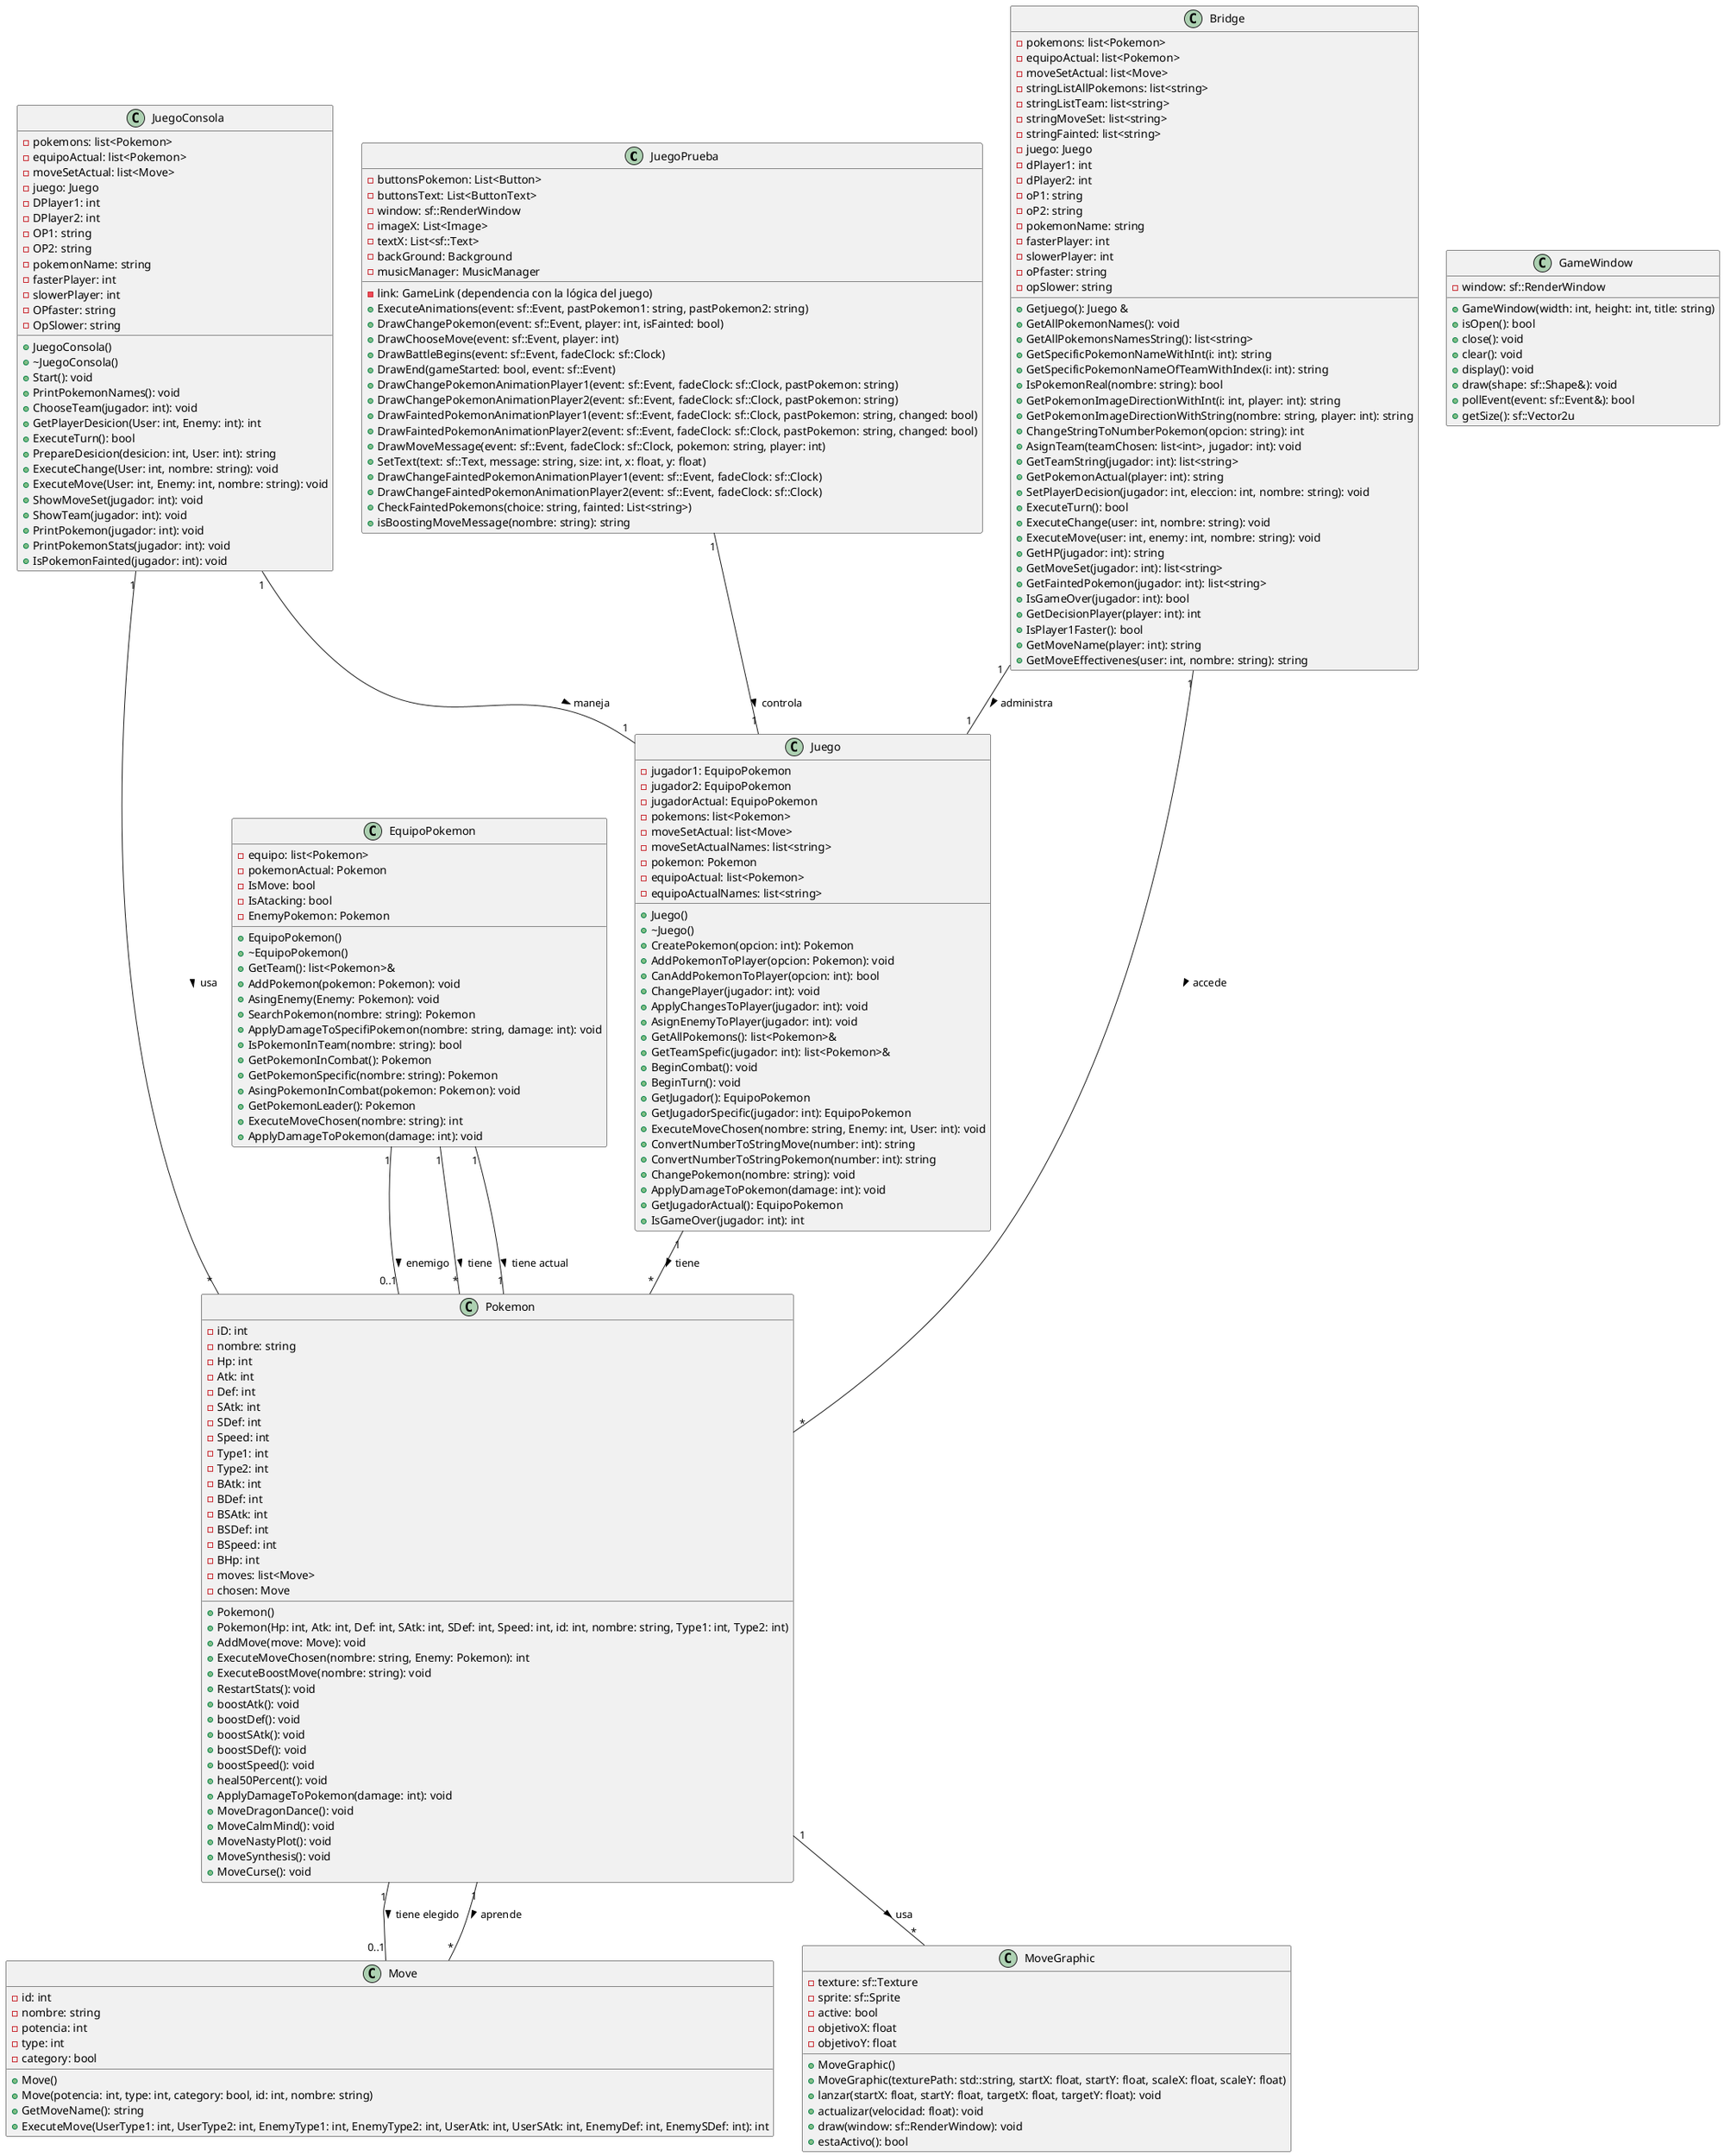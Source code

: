 @startuml diagrama

class JuegoPrueba {
 - link: GameLink (dependencia con la lógica del juego)
 - buttonsPokemon: List<Button>
 - buttonsText: List<ButtonText>
 - window: sf::RenderWindow
 - imageX: List<Image>
 - textX: List<sf::Text>
 - backGround: Background
 - musicManager: MusicManager

 + ExecuteAnimations(event: sf::Event, pastPokemon1: string, pastPokemon2: string)
 + DrawChangePokemon(event: sf::Event, player: int, isFainted: bool)
 + DrawChooseMove(event: sf::Event, player: int)
 + DrawBattleBegins(event: sf::Event, fadeClock: sf::Clock)
 + DrawEnd(gameStarted: bool, event: sf::Event)
 + DrawChangePokemonAnimationPlayer1(event: sf::Event, fadeClock: sf::Clock, pastPokemon: string)
 + DrawChangePokemonAnimationPlayer2(event: sf::Event, fadeClock: sf::Clock, pastPokemon: string)
 + DrawFaintedPokemonAnimationPlayer1(event: sf::Event, fadeClock: sf::Clock, pastPokemon: string, changed: bool)
 + DrawFaintedPokemonAnimationPlayer2(event: sf::Event, fadeClock: sf::Clock, pastPokemon: string, changed: bool)
 + DrawMoveMessage(event: sf::Event, fadeClock: sf::Clock, pokemon: string, player: int)
 + SetText(text: sf::Text, message: string, size: int, x: float, y: float)
 + DrawChangeFaintedPokemonAnimationPlayer1(event: sf::Event, fadeClock: sf::Clock)
 + DrawChangeFaintedPokemonAnimationPlayer2(event: sf::Event, fadeClock: sf::Clock)
 + CheckFaintedPokemons(choice: string, fainted: List<string>)
 + isBoostingMoveMessage(nombre: string): string
}

class Move {
 - id: int
 - nombre: string
 - potencia: int
 - type: int
 - category: bool

 + Move()
 + Move(potencia: int, type: int, category: bool, id: int, nombre: string)
 + GetMoveName(): string
 + ExecuteMove(UserType1: int, UserType2: int, EnemyType1: int, EnemyType2: int, UserAtk: int, UserSAtk: int, EnemyDef: int, EnemySDef: int): int
}

class Pokemon {
 - iD: int
 - nombre: string
 - Hp: int
 - Atk: int
 - Def: int
 - SAtk: int
 - SDef: int
 - Speed: int
 - Type1: int
 - Type2: int
 - BAtk: int
 - BDef: int
 - BSAtk: int
 - BSDef: int
 - BSpeed: int
 - BHp: int
 - moves: list<Move>
 - chosen: Move

 + Pokemon()
 + Pokemon(Hp: int, Atk: int, Def: int, SAtk: int, SDef: int, Speed: int, id: int, nombre: string, Type1: int, Type2: int)
 + AddMove(move: Move): void
 + ExecuteMoveChosen(nombre: string, Enemy: Pokemon): int
 + ExecuteBoostMove(nombre: string): void
 + RestartStats(): void
 + boostAtk(): void
 + boostDef(): void
 + boostSAtk(): void
 + boostSDef(): void
 + boostSpeed(): void
 + heal50Percent(): void
 + ApplyDamageToPokemon(damage: int): void
 + MoveDragonDance(): void
 + MoveCalmMind(): void
 + MoveNastyPlot(): void
 + MoveSynthesis(): void
 + MoveCurse(): void
}

class MoveGraphic {
 - texture: sf::Texture
 - sprite: sf::Sprite
 - active: bool
 - objetivoX: float
 - objetivoY: float

 + MoveGraphic()
 + MoveGraphic(texturePath: std::string, startX: float, startY: float, scaleX: float, scaleY: float)
 + lanzar(startX: float, startY: float, targetX: float, targetY: float): void
 + actualizar(velocidad: float): void
 + draw(window: sf::RenderWindow): void
 + estaActivo(): bool
}

class GameWindow {
 - window: sf::RenderWindow

 + GameWindow(width: int, height: int, title: string)
 + isOpen(): bool
 + close(): void
 + clear(): void
 + display(): void
 + draw(shape: sf::Shape&): void
 + pollEvent(event: sf::Event&): bool
 + getSize(): sf::Vector2u
}

class EquipoPokemon {
 - equipo: list<Pokemon>
 - pokemonActual: Pokemon
 - IsMove: bool
 - IsAtacking: bool
 - EnemyPokemon: Pokemon

 + EquipoPokemon()
 + ~EquipoPokemon()
 + GetTeam(): list<Pokemon>&
 + AddPokemon(pokemon: Pokemon): void
 + AsingEnemy(Enemy: Pokemon): void
 + SearchPokemon(nombre: string): Pokemon
 + ApplyDamageToSpecifiPokemon(nombre: string, damage: int): void
 + IsPokemonInTeam(nombre: string): bool
 + GetPokemonInCombat(): Pokemon
 + GetPokemonSpecific(nombre: string): Pokemon
 + AsingPokemonInCombat(pokemon: Pokemon): void
 + GetPokemonLeader(): Pokemon
 + ExecuteMoveChosen(nombre: string): int
 + ApplyDamageToPokemon(damage: int): void
}

class Juego {
 - jugador1: EquipoPokemon
 - jugador2: EquipoPokemon
 - jugadorActual: EquipoPokemon
 - pokemons: list<Pokemon>
 - moveSetActual: list<Move>
 - moveSetActualNames: list<string>
 - pokemon: Pokemon
 - equipoActual: list<Pokemon>
 - equipoActualNames: list<string>

 + Juego()
 + ~Juego()
 + CreatePokemon(opcion: int): Pokemon
 + AddPokemonToPlayer(opcion: Pokemon): void
 + CanAddPokemonToPlayer(opcion: int): bool
 + ChangePlayer(jugador: int): void
 + ApplyChangesToPlayer(jugador: int): void
 + AsignEnemyToPlayer(jugador: int): void
 + GetAllPokemons(): list<Pokemon>&
 + GetTeamSpefic(jugador: int): list<Pokemon>&
 + BeginCombat(): void
 + BeginTurn(): void
 + GetJugador(): EquipoPokemon
 + GetJugadorSpecific(jugador: int): EquipoPokemon
 + ExecuteMoveChosen(nombre: string, Enemy: int, User: int): void
 + ConvertNumberToStringMove(number: int): string
 + ConvertNumberToStringPokemon(number: int): string
 + ChangePokemon(nombre: string): void
 + ApplyDamageToPokemon(damage: int): void
 + GetJugadorActual(): EquipoPokemon
 + IsGameOver(jugador: int): int
}

class JuegoConsola {
 - pokemons: list<Pokemon>
 - equipoActual: list<Pokemon>
 - moveSetActual: list<Move>
 - juego: Juego
 - DPlayer1: int
 - DPlayer2: int
 - OP1: string
 - OP2: string
 - pokemonName: string
 - fasterPlayer: int
 - slowerPlayer: int
 - OPfaster: string
 - OpSlower: string

 + JuegoConsola()
 + ~JuegoConsola()
 + Start(): void
 + PrintPokemonNames(): void
 + ChooseTeam(jugador: int): void
 + GetPlayerDesicion(User: int, Enemy: int): int
 + ExecuteTurn(): bool
 + PrepareDesicion(desicion: int, User: int): string
 + ExecuteChange(User: int, nombre: string): void
 + ExecuteMove(User: int, Enemy: int, nombre: string): void
 + ShowMoveSet(jugador: int): void
 + ShowTeam(jugador: int): void
 + PrintPokemon(jugador: int): void
 + PrintPokemonStats(jugador: int): void
 + IsPokemonFainted(jugador: int): void
}

class Bridge {
 - pokemons: list<Pokemon>
 - equipoActual: list<Pokemon>
 - moveSetActual: list<Move>
 - stringListAllPokemons: list<string>
 - stringListTeam: list<string>
 - stringMoveSet: list<string>
 - stringFainted: list<string>
 - juego: Juego
 - dPlayer1: int
 - dPlayer2: int
 - oP1: string
 - oP2: string
 - pokemonName: string
 - fasterPlayer: int
 - slowerPlayer: int
 - oPfaster: string
 - opSlower: string

 + Getjuego(): Juego &
 + GetAllPokemonNames(): void
 + GetAllPokemonsNamesString(): list<string>
 + GetSpecificPokemonNameWithInt(i: int): string
 + GetSpecificPokemonNameOfTeamWithIndex(i: int): string
 + IsPokemonReal(nombre: string): bool
 + GetPokemonImageDirectionWithInt(i: int, player: int): string
 + GetPokemonImageDirectionWithString(nombre: string, player: int): string
 + ChangeStringToNumberPokemon(opcion: string): int
 + AsignTeam(teamChosen: list<int>, jugador: int): void
 + GetTeamString(jugador: int): list<string>
 + GetPokemonActual(player: int): string
 + SetPlayerDecision(jugador: int, eleccion: int, nombre: string): void
 + ExecuteTurn(): bool
 + ExecuteChange(user: int, nombre: string): void
 + ExecuteMove(user: int, enemy: int, nombre: string): void
 + GetHP(jugador: int): string
 + GetMoveSet(jugador: int): list<string>
 + GetFaintedPokemon(jugador: int): list<string>
 + IsGameOver(jugador: int): bool
 + GetDecisionPlayer(player: int): int
 + IsPlayer1Faster(): bool
 + GetMoveName(player: int): string
 + GetMoveEffectivenes(user: int, nombre: string): string
}

' Relaciones con multiplicidad
JuegoPrueba "1" -- "1" Juego : controla >
Juego "1" -- "*" Pokemon : tiene >
Pokemon "1" -- "*" Move : aprende >
Pokemon "1" -- "0..1" Move : tiene elegido >
Pokemon "1" -- "*" MoveGraphic : usa >
EquipoPokemon "1" -- "*" Pokemon : tiene >
EquipoPokemon "1" -- "1" Pokemon : tiene actual >
EquipoPokemon "1" -- "0..1" Pokemon : enemigo >
JuegoConsola "1" -- "1" Juego : maneja >
JuegoConsola "1" -- "*" Pokemon : usa >
Bridge "1" -- "1" Juego : administra >
Bridge "1" -- "*" Pokemon : accede >

@enduml
